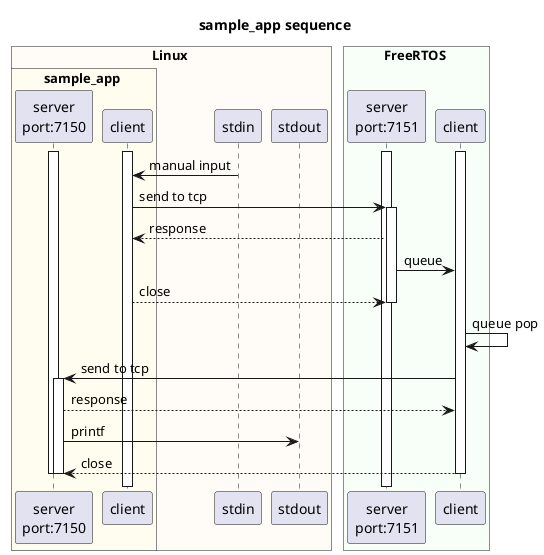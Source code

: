 @startuml
!pragma teoz true

title sample_app sequence

box Linux #FFFCF8
box sample_app #FFFCF0
participant "server\nport:7150" as ls
participant "client" as lc
end box

participant stdin as sin
participant stdout
end box

box FreeRTOS #F8FFF8
participant "server\nport:7151" as rs
participant "client" as rc
end box

activate rc
activate rs
activate lc
activate ls

sin -> lc : manual input
lc -> rs : send to tcp
activate rs
rs --> lc : response
rs -> rc : queue
lc --> rs : close
deactivate rs
rc -> rc : queue pop
rc -> ls : send to tcp
activate ls
ls --> rc : response
ls -> stdout : printf
rc --> ls : close
deactivate ls
deactivate lc
deactivate ls
deactivate rs
deactivate rc

@enduml